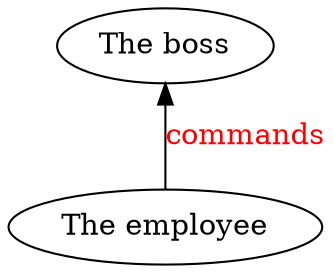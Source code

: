 digraph revolution {

B [label="The boss"]      // node B
E [label="The employee"]  // node E

B->E [label="commands", dir=back, fontcolor=red]  
// reverse arrow direction 

}
